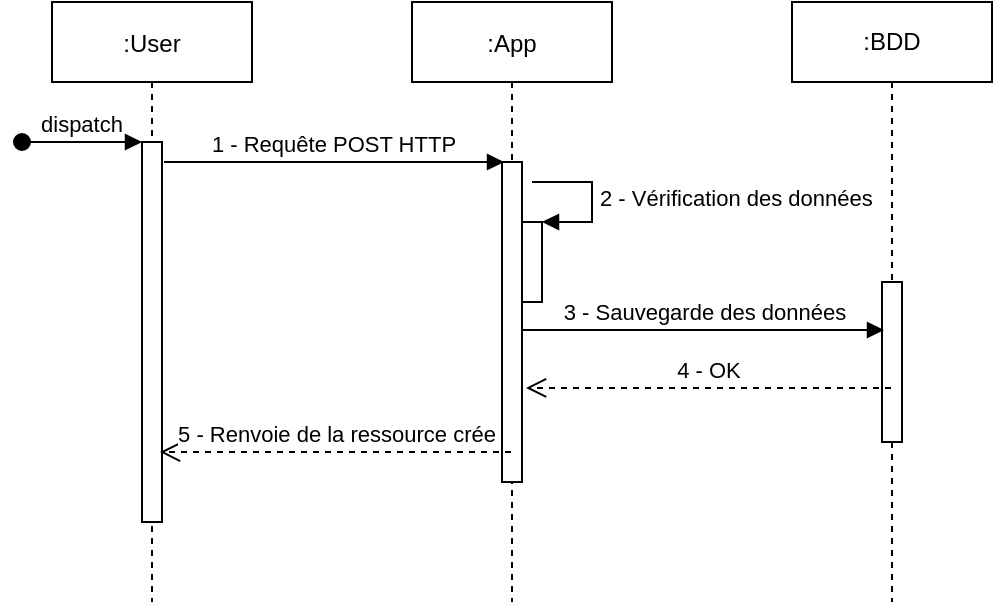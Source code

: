 <mxfile version="20.8.16" type="device"><diagram id="kgpKYQtTHZ0yAKxKKP6v" name="Page-1"><mxGraphModel dx="1482" dy="878" grid="1" gridSize="10" guides="1" tooltips="1" connect="1" arrows="1" fold="1" page="1" pageScale="1" pageWidth="850" pageHeight="1100" math="0" shadow="0"><root><mxCell id="0"/><mxCell id="1" parent="0"/><mxCell id="3nuBFxr9cyL0pnOWT2aG-1" value=":User" style="shape=umlLifeline;perimeter=lifelinePerimeter;container=1;collapsible=0;recursiveResize=0;rounded=0;shadow=0;strokeWidth=1;" parent="1" vertex="1"><mxGeometry x="120" y="80" width="100" height="300" as="geometry"/></mxCell><mxCell id="3nuBFxr9cyL0pnOWT2aG-2" value="" style="points=[];perimeter=orthogonalPerimeter;rounded=0;shadow=0;strokeWidth=1;" parent="3nuBFxr9cyL0pnOWT2aG-1" vertex="1"><mxGeometry x="45" y="70" width="10" height="190" as="geometry"/></mxCell><mxCell id="3nuBFxr9cyL0pnOWT2aG-3" value="dispatch" style="verticalAlign=bottom;startArrow=oval;endArrow=block;startSize=8;shadow=0;strokeWidth=1;" parent="3nuBFxr9cyL0pnOWT2aG-1" target="3nuBFxr9cyL0pnOWT2aG-2" edge="1"><mxGeometry relative="1" as="geometry"><mxPoint x="-15" y="70" as="sourcePoint"/></mxGeometry></mxCell><mxCell id="3nuBFxr9cyL0pnOWT2aG-5" value=":App" style="shape=umlLifeline;perimeter=lifelinePerimeter;container=1;collapsible=0;recursiveResize=0;rounded=0;shadow=0;strokeWidth=1;" parent="1" vertex="1"><mxGeometry x="300" y="80" width="100" height="300" as="geometry"/></mxCell><mxCell id="3nuBFxr9cyL0pnOWT2aG-6" value="" style="points=[];perimeter=orthogonalPerimeter;rounded=0;shadow=0;strokeWidth=1;" parent="3nuBFxr9cyL0pnOWT2aG-5" vertex="1"><mxGeometry x="45" y="80" width="10" height="160" as="geometry"/></mxCell><mxCell id="-_1cvttochhbgoi7PlkQ-2" value="" style="html=1;points=[];perimeter=orthogonalPerimeter;" vertex="1" parent="3nuBFxr9cyL0pnOWT2aG-5"><mxGeometry x="55" y="110" width="10" height="40" as="geometry"/></mxCell><mxCell id="-_1cvttochhbgoi7PlkQ-3" value="2 - Vérification des données" style="edgeStyle=orthogonalEdgeStyle;html=1;align=left;spacingLeft=2;endArrow=block;rounded=0;entryX=1;entryY=0;" edge="1" target="-_1cvttochhbgoi7PlkQ-2" parent="3nuBFxr9cyL0pnOWT2aG-5"><mxGeometry x="0.013" relative="1" as="geometry"><mxPoint x="60" y="90" as="sourcePoint"/><Array as="points"><mxPoint x="90" y="90"/></Array><mxPoint as="offset"/></mxGeometry></mxCell><mxCell id="3nuBFxr9cyL0pnOWT2aG-8" value="1 - Requête POST HTTP" style="verticalAlign=bottom;endArrow=block;entryX=0;entryY=0;shadow=0;strokeWidth=1;" parent="1" edge="1"><mxGeometry relative="1" as="geometry"><mxPoint x="176" y="160" as="sourcePoint"/><mxPoint x="346" y="160" as="targetPoint"/><mxPoint as="offset"/></mxGeometry></mxCell><mxCell id="-_1cvttochhbgoi7PlkQ-1" value=":BDD" style="shape=umlLifeline;perimeter=lifelinePerimeter;whiteSpace=wrap;html=1;container=1;collapsible=0;recursiveResize=0;outlineConnect=0;" vertex="1" parent="1"><mxGeometry x="490" y="80" width="100" height="300" as="geometry"/></mxCell><mxCell id="-_1cvttochhbgoi7PlkQ-4" value="" style="html=1;points=[];perimeter=orthogonalPerimeter;" vertex="1" parent="-_1cvttochhbgoi7PlkQ-1"><mxGeometry x="45" y="140" width="10" height="80" as="geometry"/></mxCell><mxCell id="-_1cvttochhbgoi7PlkQ-5" value="3 - Sauvegarde des données" style="html=1;verticalAlign=bottom;endArrow=block;rounded=0;entryX=0.1;entryY=0.3;entryDx=0;entryDy=0;entryPerimeter=0;" edge="1" parent="1" source="3nuBFxr9cyL0pnOWT2aG-6" target="-_1cvttochhbgoi7PlkQ-4"><mxGeometry width="80" relative="1" as="geometry"><mxPoint x="370" y="250" as="sourcePoint"/><mxPoint x="450" y="250" as="targetPoint"/></mxGeometry></mxCell><mxCell id="-_1cvttochhbgoi7PlkQ-6" value="4 - OK" style="html=1;verticalAlign=bottom;endArrow=open;dashed=1;endSize=8;rounded=0;entryX=1.2;entryY=0.706;entryDx=0;entryDy=0;entryPerimeter=0;" edge="1" parent="1" source="-_1cvttochhbgoi7PlkQ-1" target="3nuBFxr9cyL0pnOWT2aG-6"><mxGeometry relative="1" as="geometry"><mxPoint x="510" y="280" as="sourcePoint"/><mxPoint x="430" y="280" as="targetPoint"/></mxGeometry></mxCell><mxCell id="-_1cvttochhbgoi7PlkQ-7" value="5 - Renvoie de la ressource crée" style="html=1;verticalAlign=bottom;endArrow=open;dashed=1;endSize=8;rounded=0;entryX=0.9;entryY=0.816;entryDx=0;entryDy=0;entryPerimeter=0;" edge="1" parent="1" source="3nuBFxr9cyL0pnOWT2aG-5" target="3nuBFxr9cyL0pnOWT2aG-2"><mxGeometry relative="1" as="geometry"><mxPoint x="330" y="300" as="sourcePoint"/><mxPoint x="250" y="300" as="targetPoint"/></mxGeometry></mxCell></root></mxGraphModel></diagram></mxfile>